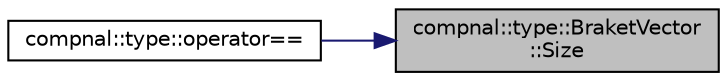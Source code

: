 digraph "compnal::type::BraketVector::Size"
{
 // INTERACTIVE_SVG=YES
 // LATEX_PDF_SIZE
  edge [fontname="Helvetica",fontsize="10",labelfontname="Helvetica",labelfontsize="10"];
  node [fontname="Helvetica",fontsize="10",shape=record];
  rankdir="RL";
  Node1 [label="compnal::type::BraketVector\l::Size",height=0.2,width=0.4,color="black", fillcolor="grey75", style="filled", fontcolor="black",tooltip="Return the BraketVector size as std::int64_t."];
  Node1 -> Node2 [dir="back",color="midnightblue",fontsize="10",style="solid",fontname="Helvetica"];
  Node2 [label="compnal::type::operator==",height=0.2,width=0.4,color="black", fillcolor="white", style="filled",URL="$d4/df8/namespacecompnal_1_1type.html#abb6429171e978e71a1fbd6682875ca56",tooltip="Operator overloading: equality operator."];
}
